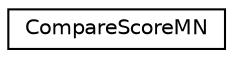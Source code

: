 digraph "Graphical Class Hierarchy"
{
 // LATEX_PDF_SIZE
  edge [fontname="Helvetica",fontsize="10",labelfontname="Helvetica",labelfontsize="10"];
  node [fontname="Helvetica",fontsize="10",shape=record];
  rankdir="LR";
  Node0 [label="CompareScoreMN",height=0.2,width=0.4,color="black", fillcolor="white", style="filled",URL="$struct_compare_score_m_n.html",tooltip=" "];
}
